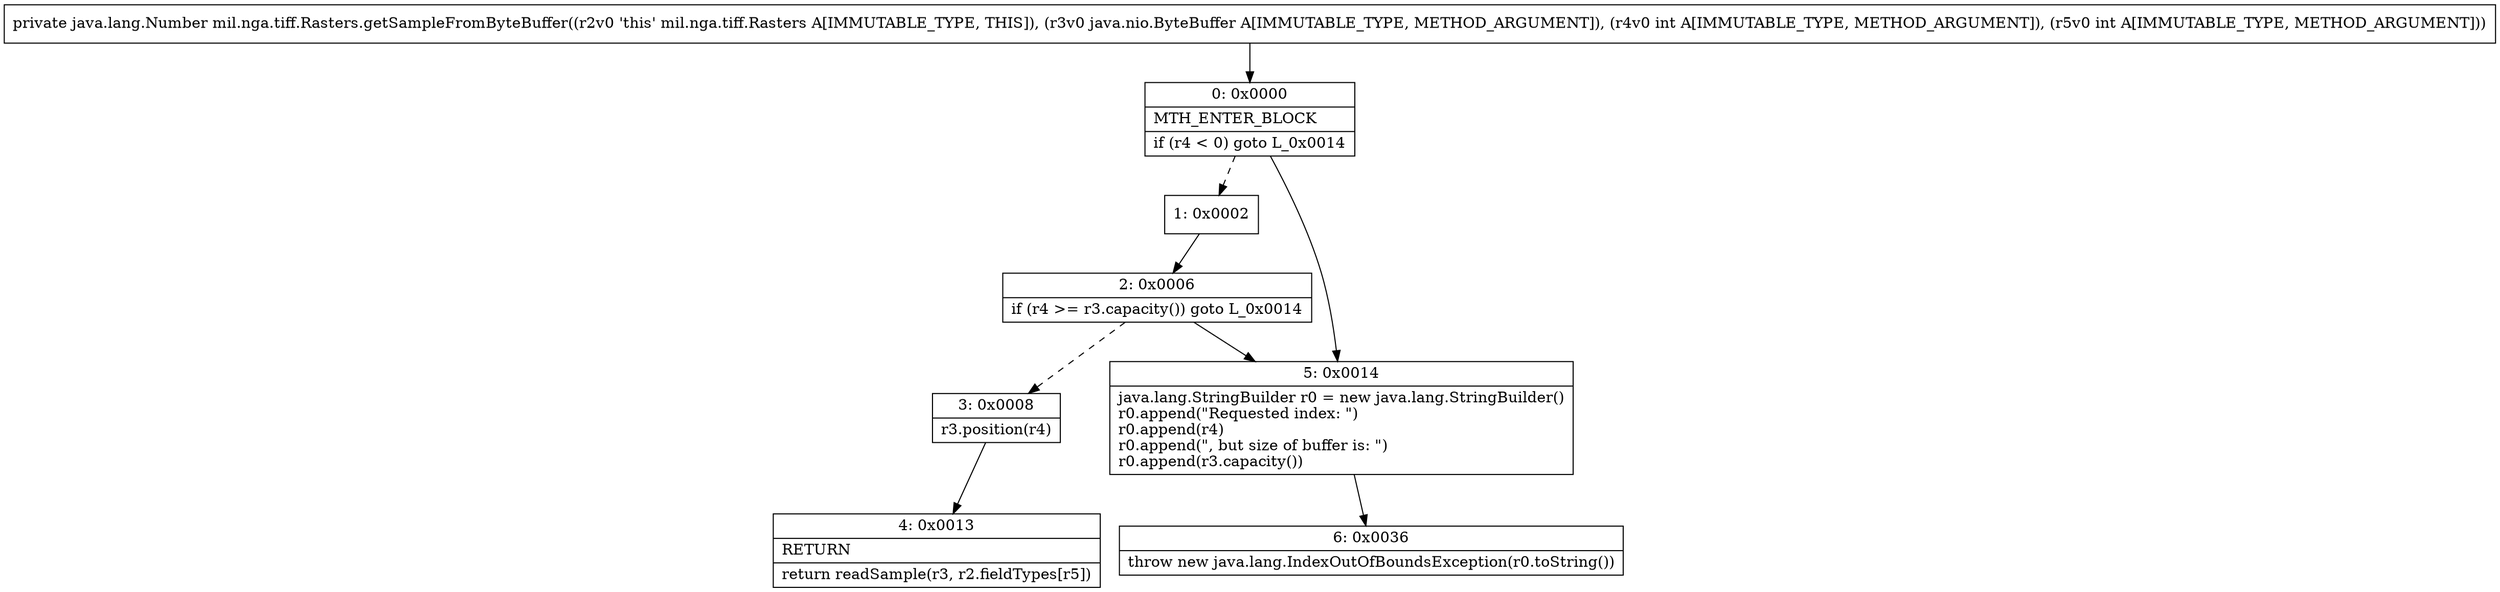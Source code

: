 digraph "CFG formil.nga.tiff.Rasters.getSampleFromByteBuffer(Ljava\/nio\/ByteBuffer;II)Ljava\/lang\/Number;" {
Node_0 [shape=record,label="{0\:\ 0x0000|MTH_ENTER_BLOCK\l|if (r4 \< 0) goto L_0x0014\l}"];
Node_1 [shape=record,label="{1\:\ 0x0002}"];
Node_2 [shape=record,label="{2\:\ 0x0006|if (r4 \>= r3.capacity()) goto L_0x0014\l}"];
Node_3 [shape=record,label="{3\:\ 0x0008|r3.position(r4)\l}"];
Node_4 [shape=record,label="{4\:\ 0x0013|RETURN\l|return readSample(r3, r2.fieldTypes[r5])\l}"];
Node_5 [shape=record,label="{5\:\ 0x0014|java.lang.StringBuilder r0 = new java.lang.StringBuilder()\lr0.append(\"Requested index: \")\lr0.append(r4)\lr0.append(\", but size of buffer is: \")\lr0.append(r3.capacity())\l}"];
Node_6 [shape=record,label="{6\:\ 0x0036|throw new java.lang.IndexOutOfBoundsException(r0.toString())\l}"];
MethodNode[shape=record,label="{private java.lang.Number mil.nga.tiff.Rasters.getSampleFromByteBuffer((r2v0 'this' mil.nga.tiff.Rasters A[IMMUTABLE_TYPE, THIS]), (r3v0 java.nio.ByteBuffer A[IMMUTABLE_TYPE, METHOD_ARGUMENT]), (r4v0 int A[IMMUTABLE_TYPE, METHOD_ARGUMENT]), (r5v0 int A[IMMUTABLE_TYPE, METHOD_ARGUMENT])) }"];
MethodNode -> Node_0;
Node_0 -> Node_1[style=dashed];
Node_0 -> Node_5;
Node_1 -> Node_2;
Node_2 -> Node_3[style=dashed];
Node_2 -> Node_5;
Node_3 -> Node_4;
Node_5 -> Node_6;
}

